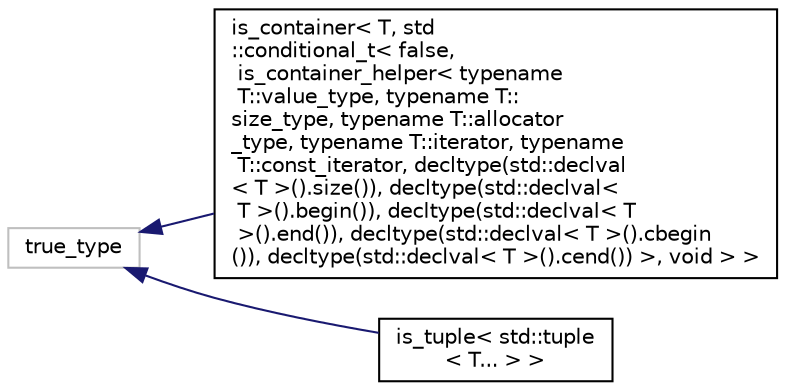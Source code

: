 digraph "Graphical Class Hierarchy"
{
 // LATEX_PDF_SIZE
  edge [fontname="Helvetica",fontsize="10",labelfontname="Helvetica",labelfontsize="10"];
  node [fontname="Helvetica",fontsize="10",shape=record];
  rankdir="LR";
  Node1 [label="true_type",height=0.2,width=0.4,color="grey75", fillcolor="white", style="filled",tooltip=" "];
  Node1 -> Node0 [dir="back",color="midnightblue",fontsize="10",style="solid",fontname="Helvetica"];
  Node0 [label="is_container\< T, std\l::conditional_t\< false,\l is_container_helper\< typename\l T::value_type, typename T::\lsize_type, typename T::allocator\l_type, typename T::iterator, typename\l T::const_iterator, decltype(std::declval\l\< T \>().size()), decltype(std::declval\<\l T \>().begin()), decltype(std::declval\< T\l \>().end()), decltype(std::declval\< T \>().cbegin\l()), decltype(std::declval\< T \>().cend()) \>, void \> \>",height=0.2,width=0.4,color="black", fillcolor="white", style="filled",URL="$structis__container_3_01T_00_01std_1_1conditional__t_3_01false_00_01is__container__helper_3_01ty98e374194158c5d4a93d6b9411b086ed.html",tooltip=" "];
  Node1 -> Node3 [dir="back",color="midnightblue",fontsize="10",style="solid",fontname="Helvetica"];
  Node3 [label="is_tuple\< std::tuple\l\< T... \> \>",height=0.2,width=0.4,color="black", fillcolor="white", style="filled",URL="$structis__tuple_3_01std_1_1tuple_3_01T_8_8_8_01_4_01_4.html",tooltip=" "];
}
